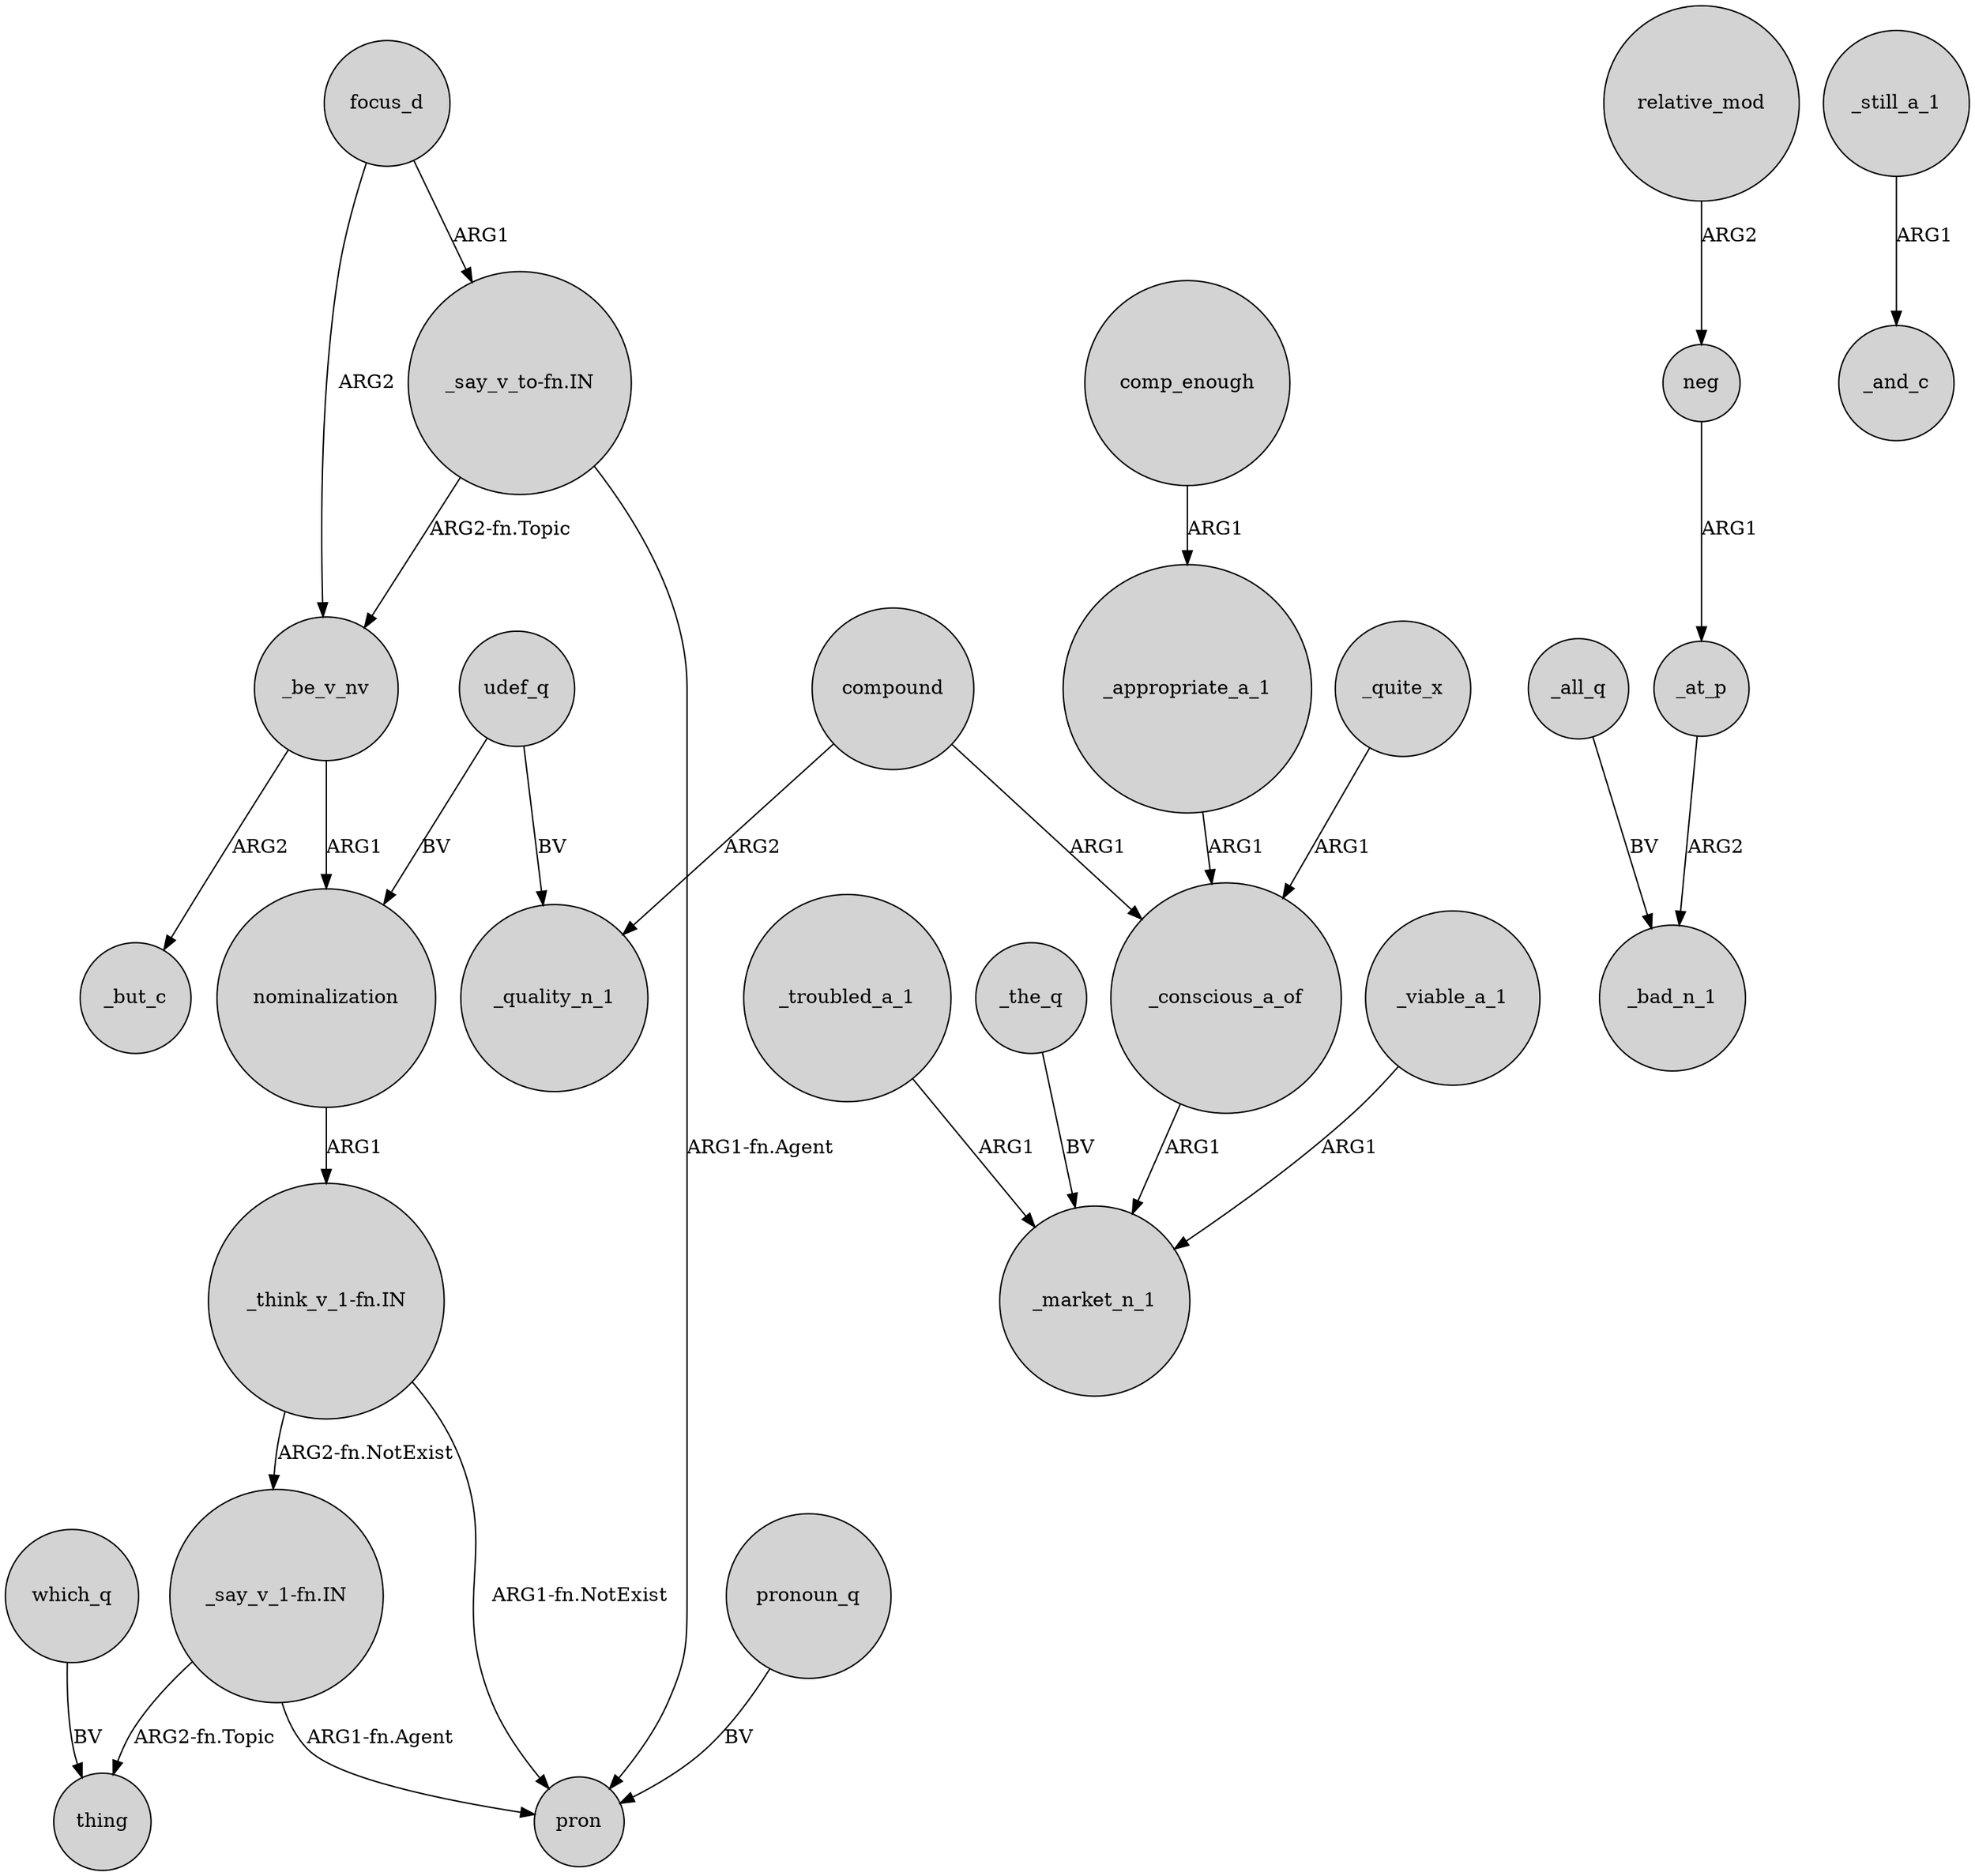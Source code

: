 digraph {
	node [shape=circle style=filled]
	_be_v_nv -> _but_c [label=ARG2]
	udef_q -> _quality_n_1 [label=BV]
	_at_p -> _bad_n_1 [label=ARG2]
	"_say_v_1-fn.IN" -> thing [label="ARG2-fn.Topic"]
	_viable_a_1 -> _market_n_1 [label=ARG1]
	"_think_v_1-fn.IN" -> pron [label="ARG1-fn.NotExist"]
	relative_mod -> neg [label=ARG2]
	comp_enough -> _appropriate_a_1 [label=ARG1]
	neg -> _at_p [label=ARG1]
	"_think_v_1-fn.IN" -> "_say_v_1-fn.IN" [label="ARG2-fn.NotExist"]
	compound -> _quality_n_1 [label=ARG2]
	"_say_v_1-fn.IN" -> pron [label="ARG1-fn.Agent"]
	_conscious_a_of -> _market_n_1 [label=ARG1]
	_all_q -> _bad_n_1 [label=BV]
	_still_a_1 -> _and_c [label=ARG1]
	_appropriate_a_1 -> _conscious_a_of [label=ARG1]
	pronoun_q -> pron [label=BV]
	compound -> _conscious_a_of [label=ARG1]
	_be_v_nv -> nominalization [label=ARG1]
	focus_d -> _be_v_nv [label=ARG2]
	"_say_v_to-fn.IN" -> _be_v_nv [label="ARG2-fn.Topic"]
	udef_q -> nominalization [label=BV]
	_troubled_a_1 -> _market_n_1 [label=ARG1]
	"_say_v_to-fn.IN" -> pron [label="ARG1-fn.Agent"]
	_quite_x -> _conscious_a_of [label=ARG1]
	_the_q -> _market_n_1 [label=BV]
	nominalization -> "_think_v_1-fn.IN" [label=ARG1]
	focus_d -> "_say_v_to-fn.IN" [label=ARG1]
	which_q -> thing [label=BV]
}
